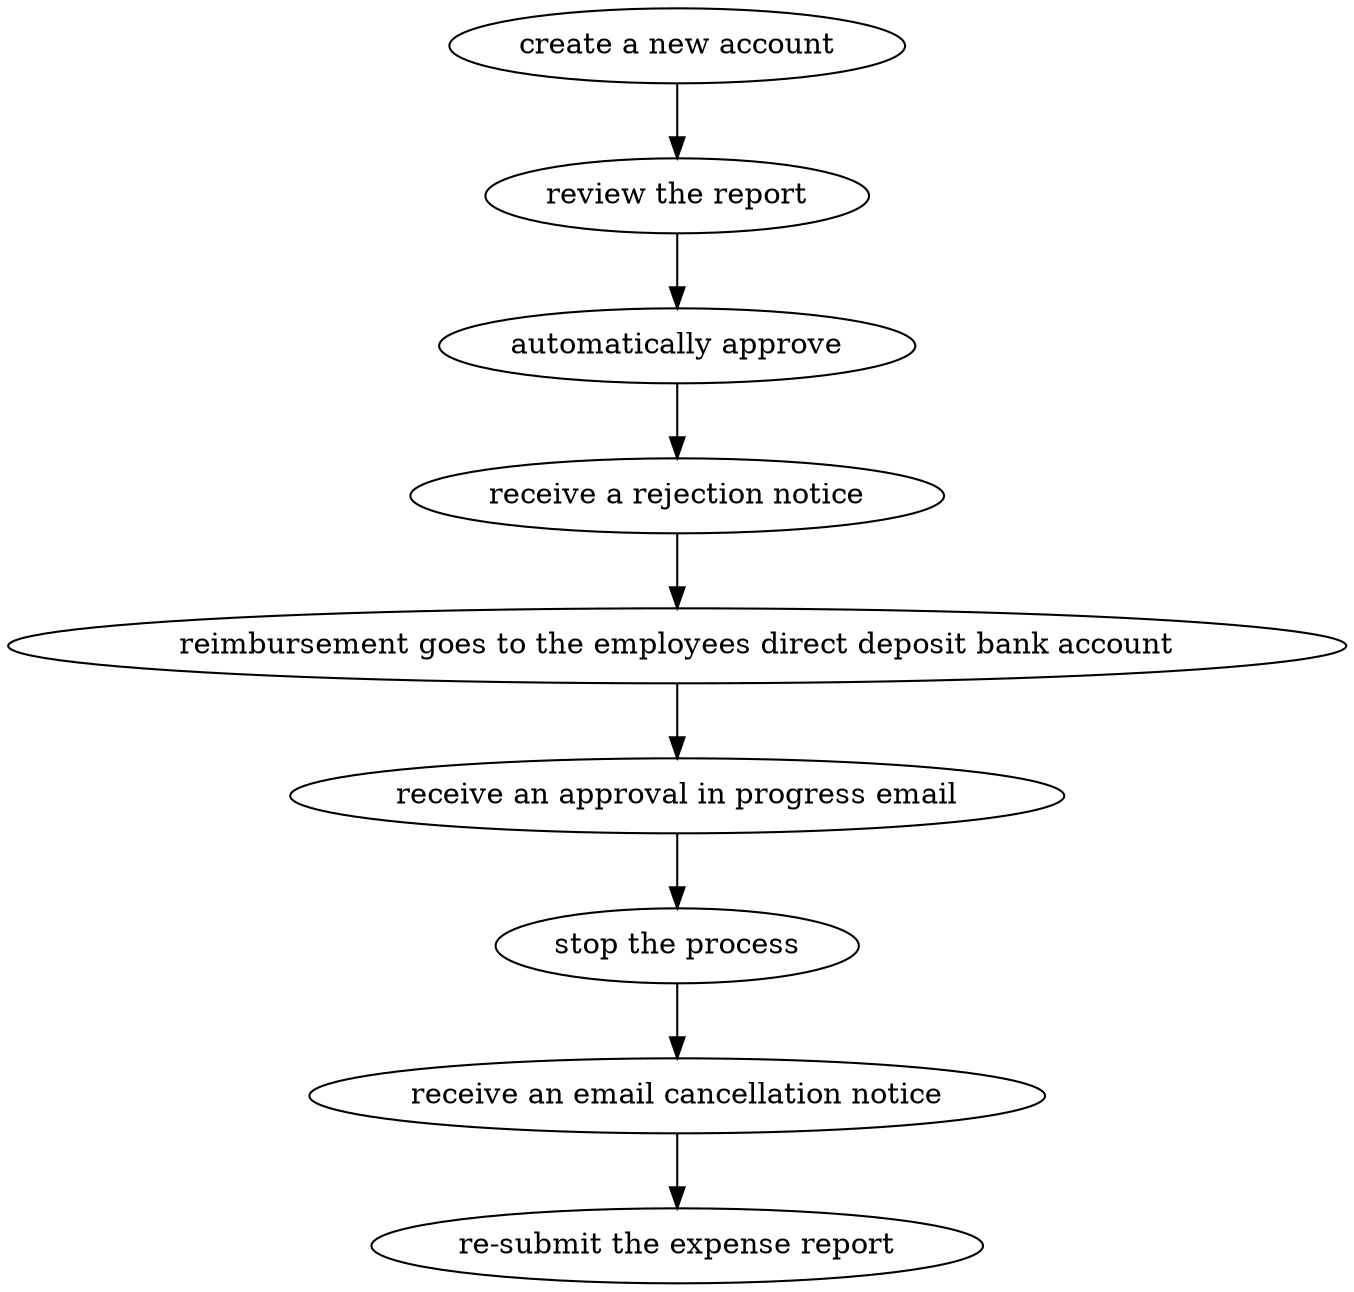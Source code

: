 strict digraph "doc-9.5" {
	graph [name="doc-9.5"];
	"create a new account"	[attrs="{'type': 'Activity', 'label': 'create a new account'}"];
	"review the report"	[attrs="{'type': 'Activity', 'label': 'review the report'}"];
	"create a new account" -> "review the report"	[attrs="{'type': 'flow', 'label': 'flow'}"];
	"automatically approve"	[attrs="{'type': 'Activity', 'label': 'automatically approve'}"];
	"review the report" -> "automatically approve"	[attrs="{'type': 'flow', 'label': 'flow'}"];
	"receive a rejection notice"	[attrs="{'type': 'Activity', 'label': 'receive a rejection notice'}"];
	"automatically approve" -> "receive a rejection notice"	[attrs="{'type': 'flow', 'label': 'flow'}"];
	"reimbursement goes to the employees direct deposit bank account"	[attrs="{'type': 'Activity', 'label': 'reimbursement goes to the employees direct deposit bank account'}"];
	"receive a rejection notice" -> "reimbursement goes to the employees direct deposit bank account"	[attrs="{'type': 'flow', 'label': 'flow'}"];
	"receive an approval in progress email"	[attrs="{'type': 'Activity', 'label': 'receive an approval in progress email'}"];
	"reimbursement goes to the employees direct deposit bank account" -> "receive an approval in progress email"	[attrs="{'type': 'flow', 'label': 'flow'}"];
	"stop the process"	[attrs="{'type': 'Activity', 'label': 'stop the process'}"];
	"receive an approval in progress email" -> "stop the process"	[attrs="{'type': 'flow', 'label': 'flow'}"];
	"receive an email cancellation notice"	[attrs="{'type': 'Activity', 'label': 'receive an email cancellation notice'}"];
	"stop the process" -> "receive an email cancellation notice"	[attrs="{'type': 'flow', 'label': 'flow'}"];
	"re-submit the expense report"	[attrs="{'type': 'Activity', 'label': 're-submit the expense report'}"];
	"receive an email cancellation notice" -> "re-submit the expense report"	[attrs="{'type': 'flow', 'label': 'flow'}"];
}
